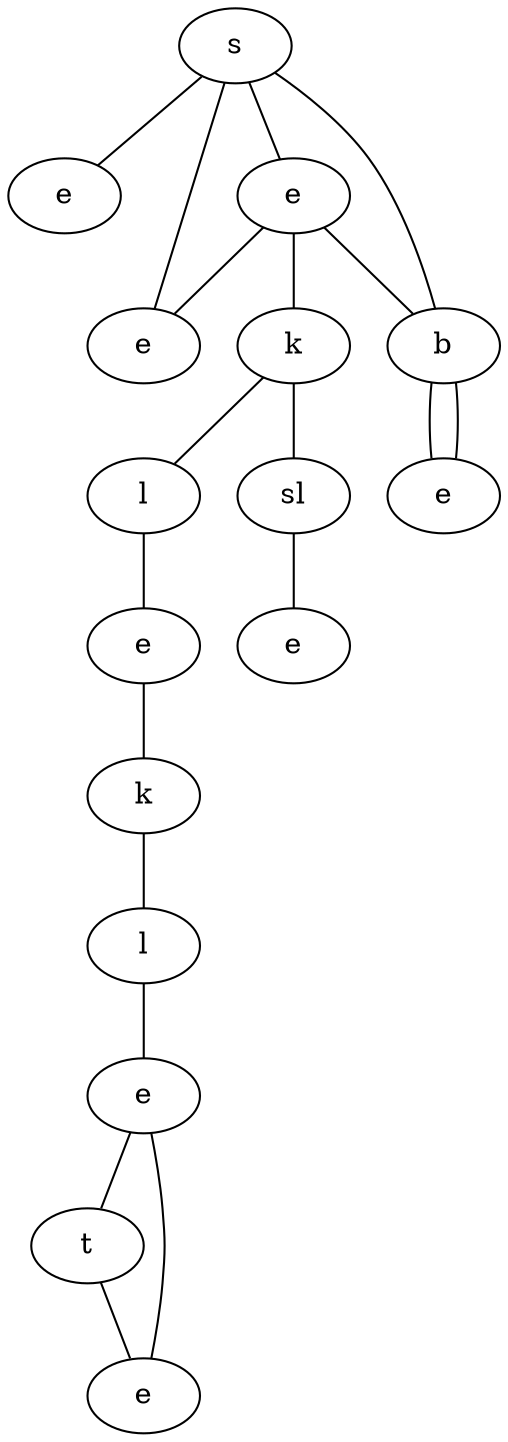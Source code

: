 graph {
LZCk[label="s"]
DOmq[label="e"]
WCSH[label="e"]
ofgQ[label="e"]
BJIm[label="b"]
bZPY[label="k"]
djAV[label="e"]
pGbb[label="l"]
dgyE[label="sl"]
tcmg[label="e"]
lnRE[label="e"]
zwcD[label="k"]
teaL[label="l"]
wmUN[label="e"]
GRBi[label="t"]
CDYC[label="e"]
LZCk -- DOmq
LZCk -- WCSH
LZCk -- ofgQ
LZCk -- BJIm
WCSH -- bZPY
WCSH -- ofgQ
WCSH -- BJIm
BJIm -- djAV
bZPY -- pGbb
bZPY -- dgyE
BJIm -- djAV
pGbb -- tcmg
dgyE -- lnRE
tcmg -- zwcD
zwcD -- teaL
teaL -- wmUN
wmUN -- GRBi
wmUN -- CDYC
GRBi -- CDYC
}